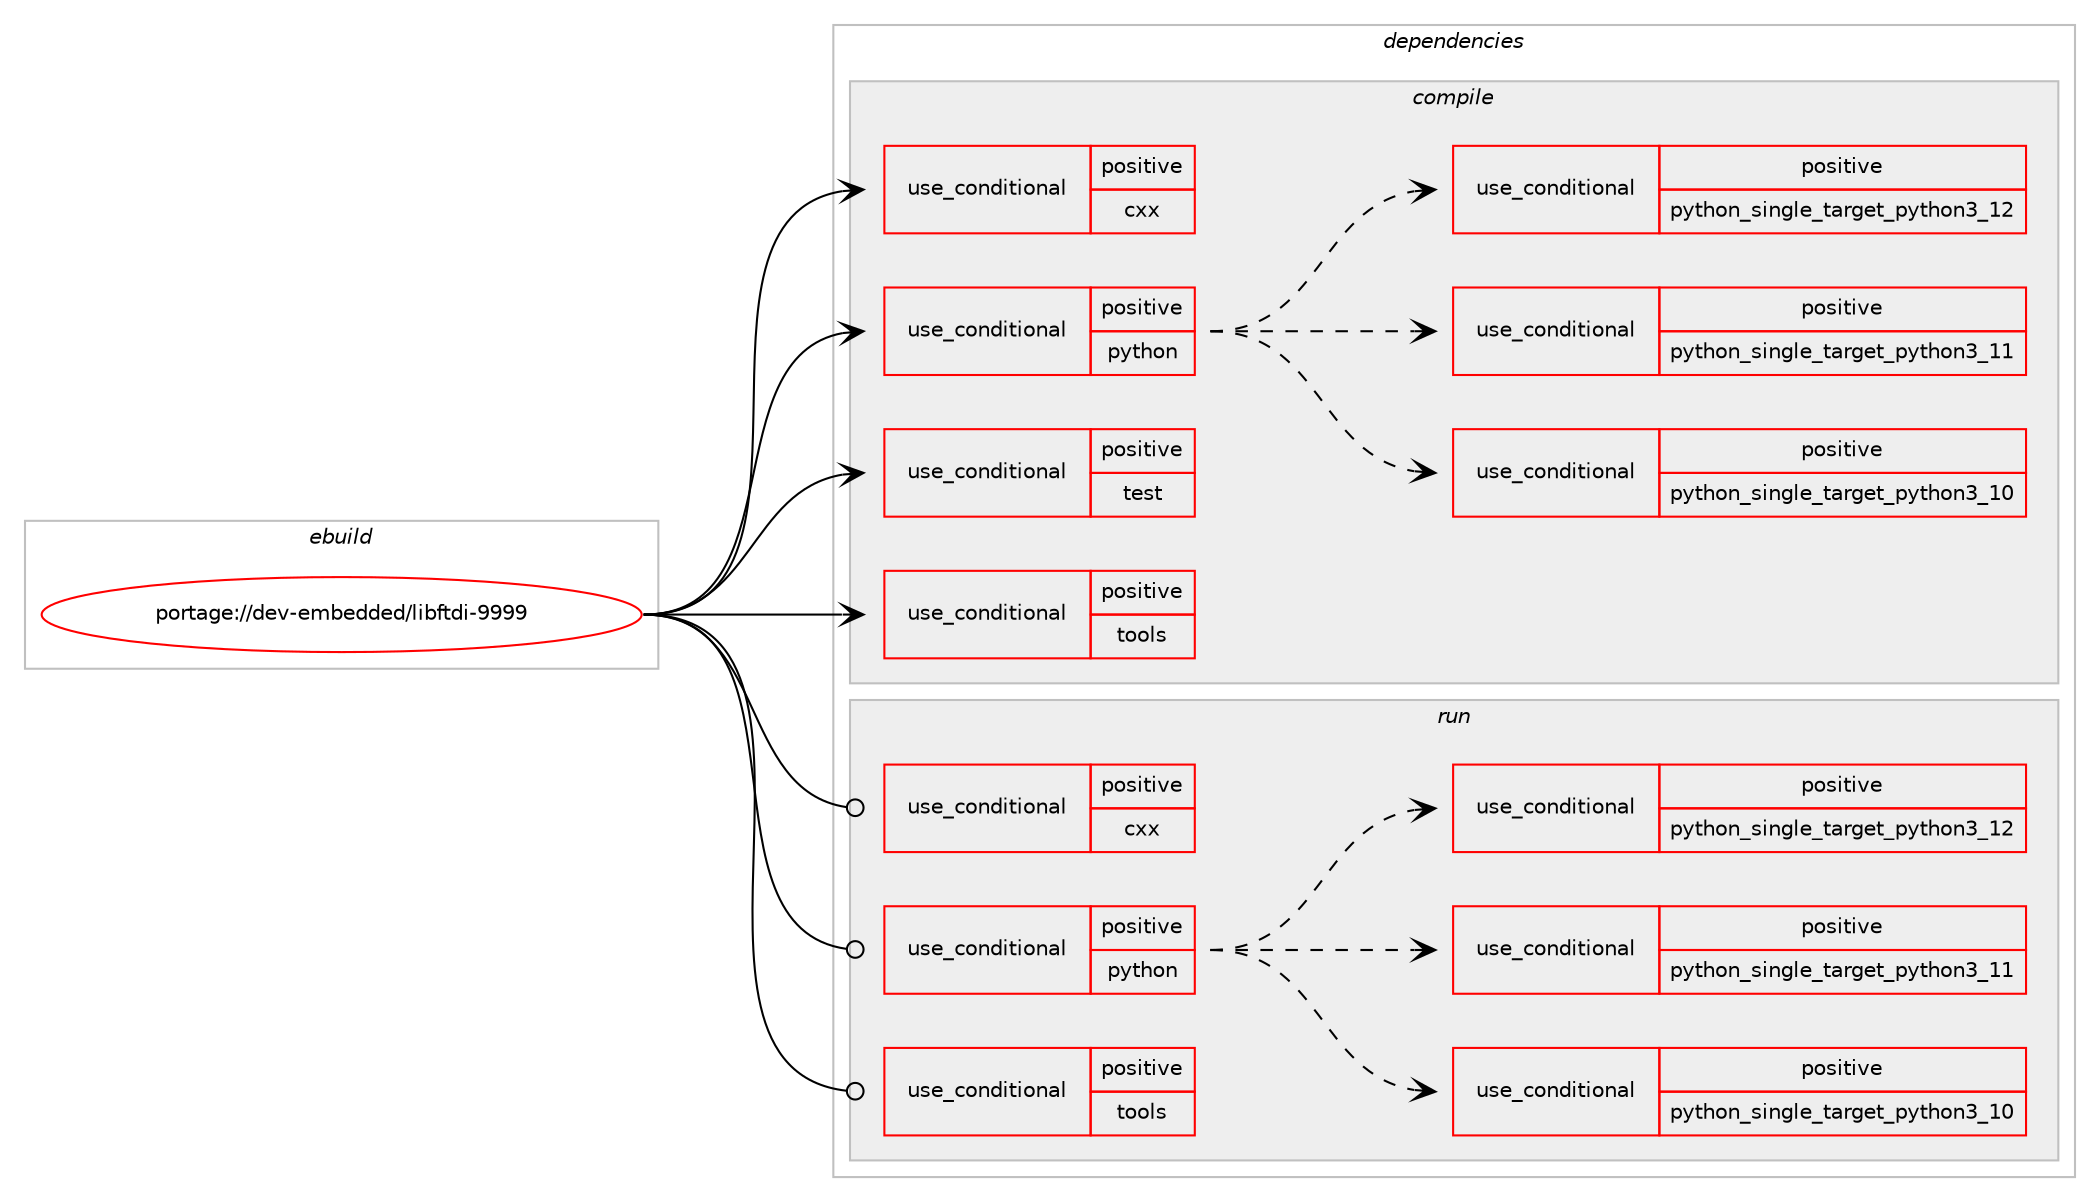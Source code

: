 digraph prolog {

# *************
# Graph options
# *************

newrank=true;
concentrate=true;
compound=true;
graph [rankdir=LR,fontname=Helvetica,fontsize=10,ranksep=1.5];#, ranksep=2.5, nodesep=0.2];
edge  [arrowhead=vee];
node  [fontname=Helvetica,fontsize=10];

# **********
# The ebuild
# **********

subgraph cluster_leftcol {
color=gray;
rank=same;
label=<<i>ebuild</i>>;
id [label="portage://dev-embedded/libftdi-9999", color=red, width=4, href="../dev-embedded/libftdi-9999.svg"];
}

# ****************
# The dependencies
# ****************

subgraph cluster_midcol {
color=gray;
label=<<i>dependencies</i>>;
subgraph cluster_compile {
fillcolor="#eeeeee";
style=filled;
label=<<i>compile</i>>;
subgraph cond18858 {
dependency33146 [label=<<TABLE BORDER="0" CELLBORDER="1" CELLSPACING="0" CELLPADDING="4"><TR><TD ROWSPAN="3" CELLPADDING="10">use_conditional</TD></TR><TR><TD>positive</TD></TR><TR><TD>cxx</TD></TR></TABLE>>, shape=none, color=red];
# *** BEGIN UNKNOWN DEPENDENCY TYPE (TODO) ***
# dependency33146 -> package_dependency(portage://dev-embedded/libftdi-9999,install,no,dev-libs,boost,none,[,,],[],[])
# *** END UNKNOWN DEPENDENCY TYPE (TODO) ***

}
id:e -> dependency33146:w [weight=20,style="solid",arrowhead="vee"];
subgraph cond18859 {
dependency33147 [label=<<TABLE BORDER="0" CELLBORDER="1" CELLSPACING="0" CELLPADDING="4"><TR><TD ROWSPAN="3" CELLPADDING="10">use_conditional</TD></TR><TR><TD>positive</TD></TR><TR><TD>python</TD></TR></TABLE>>, shape=none, color=red];
subgraph cond18860 {
dependency33148 [label=<<TABLE BORDER="0" CELLBORDER="1" CELLSPACING="0" CELLPADDING="4"><TR><TD ROWSPAN="3" CELLPADDING="10">use_conditional</TD></TR><TR><TD>positive</TD></TR><TR><TD>python_single_target_python3_10</TD></TR></TABLE>>, shape=none, color=red];
# *** BEGIN UNKNOWN DEPENDENCY TYPE (TODO) ***
# dependency33148 -> package_dependency(portage://dev-embedded/libftdi-9999,install,no,dev-lang,python,none,[,,],[slot(3.10)],[])
# *** END UNKNOWN DEPENDENCY TYPE (TODO) ***

}
dependency33147:e -> dependency33148:w [weight=20,style="dashed",arrowhead="vee"];
subgraph cond18861 {
dependency33149 [label=<<TABLE BORDER="0" CELLBORDER="1" CELLSPACING="0" CELLPADDING="4"><TR><TD ROWSPAN="3" CELLPADDING="10">use_conditional</TD></TR><TR><TD>positive</TD></TR><TR><TD>python_single_target_python3_11</TD></TR></TABLE>>, shape=none, color=red];
# *** BEGIN UNKNOWN DEPENDENCY TYPE (TODO) ***
# dependency33149 -> package_dependency(portage://dev-embedded/libftdi-9999,install,no,dev-lang,python,none,[,,],[slot(3.11)],[])
# *** END UNKNOWN DEPENDENCY TYPE (TODO) ***

}
dependency33147:e -> dependency33149:w [weight=20,style="dashed",arrowhead="vee"];
subgraph cond18862 {
dependency33150 [label=<<TABLE BORDER="0" CELLBORDER="1" CELLSPACING="0" CELLPADDING="4"><TR><TD ROWSPAN="3" CELLPADDING="10">use_conditional</TD></TR><TR><TD>positive</TD></TR><TR><TD>python_single_target_python3_12</TD></TR></TABLE>>, shape=none, color=red];
# *** BEGIN UNKNOWN DEPENDENCY TYPE (TODO) ***
# dependency33150 -> package_dependency(portage://dev-embedded/libftdi-9999,install,no,dev-lang,python,none,[,,],[slot(3.12)],[])
# *** END UNKNOWN DEPENDENCY TYPE (TODO) ***

}
dependency33147:e -> dependency33150:w [weight=20,style="dashed",arrowhead="vee"];
}
id:e -> dependency33147:w [weight=20,style="solid",arrowhead="vee"];
subgraph cond18863 {
dependency33151 [label=<<TABLE BORDER="0" CELLBORDER="1" CELLSPACING="0" CELLPADDING="4"><TR><TD ROWSPAN="3" CELLPADDING="10">use_conditional</TD></TR><TR><TD>positive</TD></TR><TR><TD>test</TD></TR></TABLE>>, shape=none, color=red];
# *** BEGIN UNKNOWN DEPENDENCY TYPE (TODO) ***
# dependency33151 -> package_dependency(portage://dev-embedded/libftdi-9999,install,no,dev-libs,boost,none,[,,],[],[])
# *** END UNKNOWN DEPENDENCY TYPE (TODO) ***

}
id:e -> dependency33151:w [weight=20,style="solid",arrowhead="vee"];
subgraph cond18864 {
dependency33152 [label=<<TABLE BORDER="0" CELLBORDER="1" CELLSPACING="0" CELLPADDING="4"><TR><TD ROWSPAN="3" CELLPADDING="10">use_conditional</TD></TR><TR><TD>positive</TD></TR><TR><TD>tools</TD></TR></TABLE>>, shape=none, color=red];
# *** BEGIN UNKNOWN DEPENDENCY TYPE (TODO) ***
# dependency33152 -> package_dependency(portage://dev-embedded/libftdi-9999,install,no,dev-libs,confuse,none,[,,],any_same_slot,[])
# *** END UNKNOWN DEPENDENCY TYPE (TODO) ***

}
id:e -> dependency33152:w [weight=20,style="solid",arrowhead="vee"];
# *** BEGIN UNKNOWN DEPENDENCY TYPE (TODO) ***
# id -> package_dependency(portage://dev-embedded/libftdi-9999,install,no,virtual,libusb,none,[,,],[slot(1)],[])
# *** END UNKNOWN DEPENDENCY TYPE (TODO) ***

}
subgraph cluster_compileandrun {
fillcolor="#eeeeee";
style=filled;
label=<<i>compile and run</i>>;
}
subgraph cluster_run {
fillcolor="#eeeeee";
style=filled;
label=<<i>run</i>>;
subgraph cond18865 {
dependency33153 [label=<<TABLE BORDER="0" CELLBORDER="1" CELLSPACING="0" CELLPADDING="4"><TR><TD ROWSPAN="3" CELLPADDING="10">use_conditional</TD></TR><TR><TD>positive</TD></TR><TR><TD>cxx</TD></TR></TABLE>>, shape=none, color=red];
# *** BEGIN UNKNOWN DEPENDENCY TYPE (TODO) ***
# dependency33153 -> package_dependency(portage://dev-embedded/libftdi-9999,run,no,dev-libs,boost,none,[,,],[],[])
# *** END UNKNOWN DEPENDENCY TYPE (TODO) ***

}
id:e -> dependency33153:w [weight=20,style="solid",arrowhead="odot"];
subgraph cond18866 {
dependency33154 [label=<<TABLE BORDER="0" CELLBORDER="1" CELLSPACING="0" CELLPADDING="4"><TR><TD ROWSPAN="3" CELLPADDING="10">use_conditional</TD></TR><TR><TD>positive</TD></TR><TR><TD>python</TD></TR></TABLE>>, shape=none, color=red];
subgraph cond18867 {
dependency33155 [label=<<TABLE BORDER="0" CELLBORDER="1" CELLSPACING="0" CELLPADDING="4"><TR><TD ROWSPAN="3" CELLPADDING="10">use_conditional</TD></TR><TR><TD>positive</TD></TR><TR><TD>python_single_target_python3_10</TD></TR></TABLE>>, shape=none, color=red];
# *** BEGIN UNKNOWN DEPENDENCY TYPE (TODO) ***
# dependency33155 -> package_dependency(portage://dev-embedded/libftdi-9999,run,no,dev-lang,python,none,[,,],[slot(3.10)],[])
# *** END UNKNOWN DEPENDENCY TYPE (TODO) ***

}
dependency33154:e -> dependency33155:w [weight=20,style="dashed",arrowhead="vee"];
subgraph cond18868 {
dependency33156 [label=<<TABLE BORDER="0" CELLBORDER="1" CELLSPACING="0" CELLPADDING="4"><TR><TD ROWSPAN="3" CELLPADDING="10">use_conditional</TD></TR><TR><TD>positive</TD></TR><TR><TD>python_single_target_python3_11</TD></TR></TABLE>>, shape=none, color=red];
# *** BEGIN UNKNOWN DEPENDENCY TYPE (TODO) ***
# dependency33156 -> package_dependency(portage://dev-embedded/libftdi-9999,run,no,dev-lang,python,none,[,,],[slot(3.11)],[])
# *** END UNKNOWN DEPENDENCY TYPE (TODO) ***

}
dependency33154:e -> dependency33156:w [weight=20,style="dashed",arrowhead="vee"];
subgraph cond18869 {
dependency33157 [label=<<TABLE BORDER="0" CELLBORDER="1" CELLSPACING="0" CELLPADDING="4"><TR><TD ROWSPAN="3" CELLPADDING="10">use_conditional</TD></TR><TR><TD>positive</TD></TR><TR><TD>python_single_target_python3_12</TD></TR></TABLE>>, shape=none, color=red];
# *** BEGIN UNKNOWN DEPENDENCY TYPE (TODO) ***
# dependency33157 -> package_dependency(portage://dev-embedded/libftdi-9999,run,no,dev-lang,python,none,[,,],[slot(3.12)],[])
# *** END UNKNOWN DEPENDENCY TYPE (TODO) ***

}
dependency33154:e -> dependency33157:w [weight=20,style="dashed",arrowhead="vee"];
}
id:e -> dependency33154:w [weight=20,style="solid",arrowhead="odot"];
subgraph cond18870 {
dependency33158 [label=<<TABLE BORDER="0" CELLBORDER="1" CELLSPACING="0" CELLPADDING="4"><TR><TD ROWSPAN="3" CELLPADDING="10">use_conditional</TD></TR><TR><TD>positive</TD></TR><TR><TD>tools</TD></TR></TABLE>>, shape=none, color=red];
# *** BEGIN UNKNOWN DEPENDENCY TYPE (TODO) ***
# dependency33158 -> package_dependency(portage://dev-embedded/libftdi-9999,run,no,dev-libs,confuse,none,[,,],any_same_slot,[])
# *** END UNKNOWN DEPENDENCY TYPE (TODO) ***

}
id:e -> dependency33158:w [weight=20,style="solid",arrowhead="odot"];
# *** BEGIN UNKNOWN DEPENDENCY TYPE (TODO) ***
# id -> package_dependency(portage://dev-embedded/libftdi-9999,run,no,virtual,libusb,none,[,,],[slot(1)],[])
# *** END UNKNOWN DEPENDENCY TYPE (TODO) ***

}
}

# **************
# The candidates
# **************

subgraph cluster_choices {
rank=same;
color=gray;
label=<<i>candidates</i>>;

}

}
